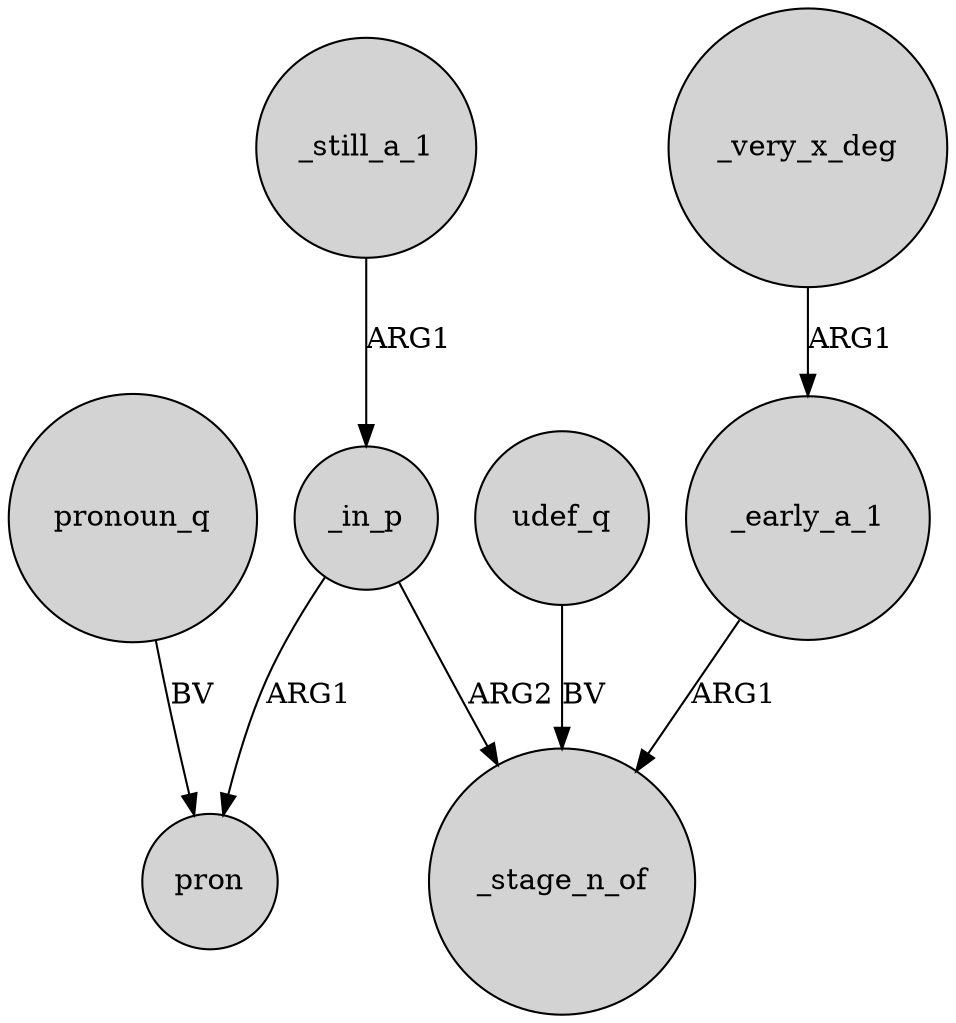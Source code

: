 digraph {
	node [shape=circle style=filled]
	_still_a_1 -> _in_p [label=ARG1]
	_in_p -> pron [label=ARG1]
	_early_a_1 -> _stage_n_of [label=ARG1]
	_very_x_deg -> _early_a_1 [label=ARG1]
	_in_p -> _stage_n_of [label=ARG2]
	udef_q -> _stage_n_of [label=BV]
	pronoun_q -> pron [label=BV]
}
